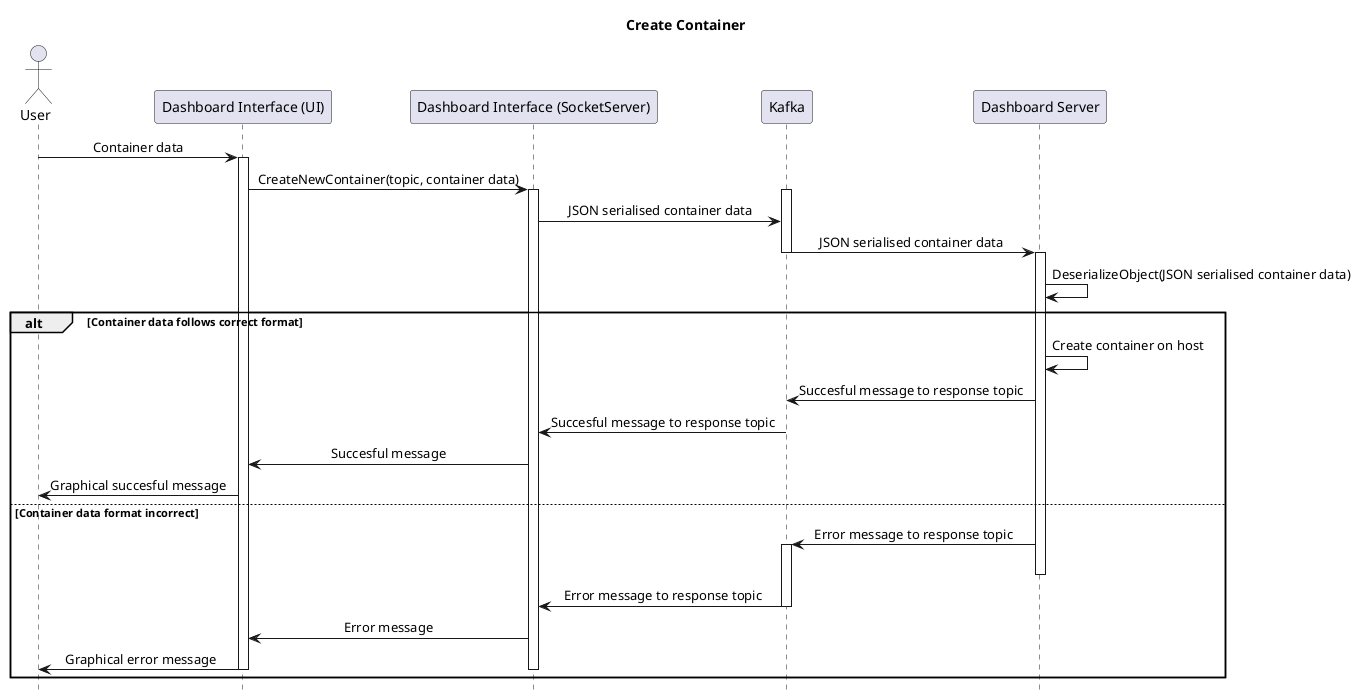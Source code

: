 @startuml
hide footbox
skinparam sequenceMessageAlign center

Title "Create Container"


actor "User" as user

participant "Dashboard Interface (UI)" as ui
participant "Dashboard Interface (SocketServer)" as socketserver
participant "Kafka" as kafka
participant "Dashboard Server" as dserver

user -> ui : Container data
activate ui
ui -> socketserver : CreateNewContainer(topic, container data)
activate socketserver
activate kafka
socketserver -> kafka : JSON serialised container data
kafka -> dserver : JSON serialised container data
deactivate kafka
activate dserver
dserver -> dserver : DeserializeObject(JSON serialised container data)

Alt Container data follows correct format
    dserver -> dserver : Create container on host
    dserver -> kafka : Succesful message to response topic
    kafka -> socketserver : Succesful message to response topic
    socketserver -> ui : Succesful message
    ui -> user : Graphical succesful message
else Container data format incorrect
    dserver -> kafka : Error message to response topic
    activate kafka
    deactivate dserver
    kafka -> socketserver : Error message to response topic
    deactivate kafka
    socketserver -> ui : Error message
    ui -> user : Graphical error message
    deactivate ui
    deactivate socketserver
end
@enduml